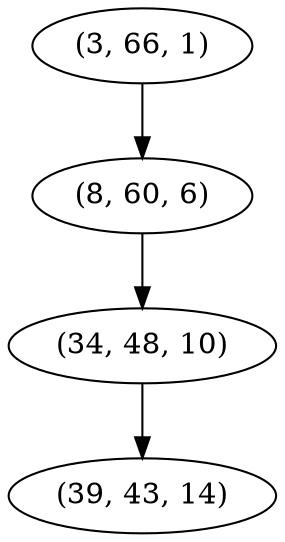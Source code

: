 digraph tree {
    "(3, 66, 1)";
    "(8, 60, 6)";
    "(34, 48, 10)";
    "(39, 43, 14)";
    "(3, 66, 1)" -> "(8, 60, 6)";
    "(8, 60, 6)" -> "(34, 48, 10)";
    "(34, 48, 10)" -> "(39, 43, 14)";
}
